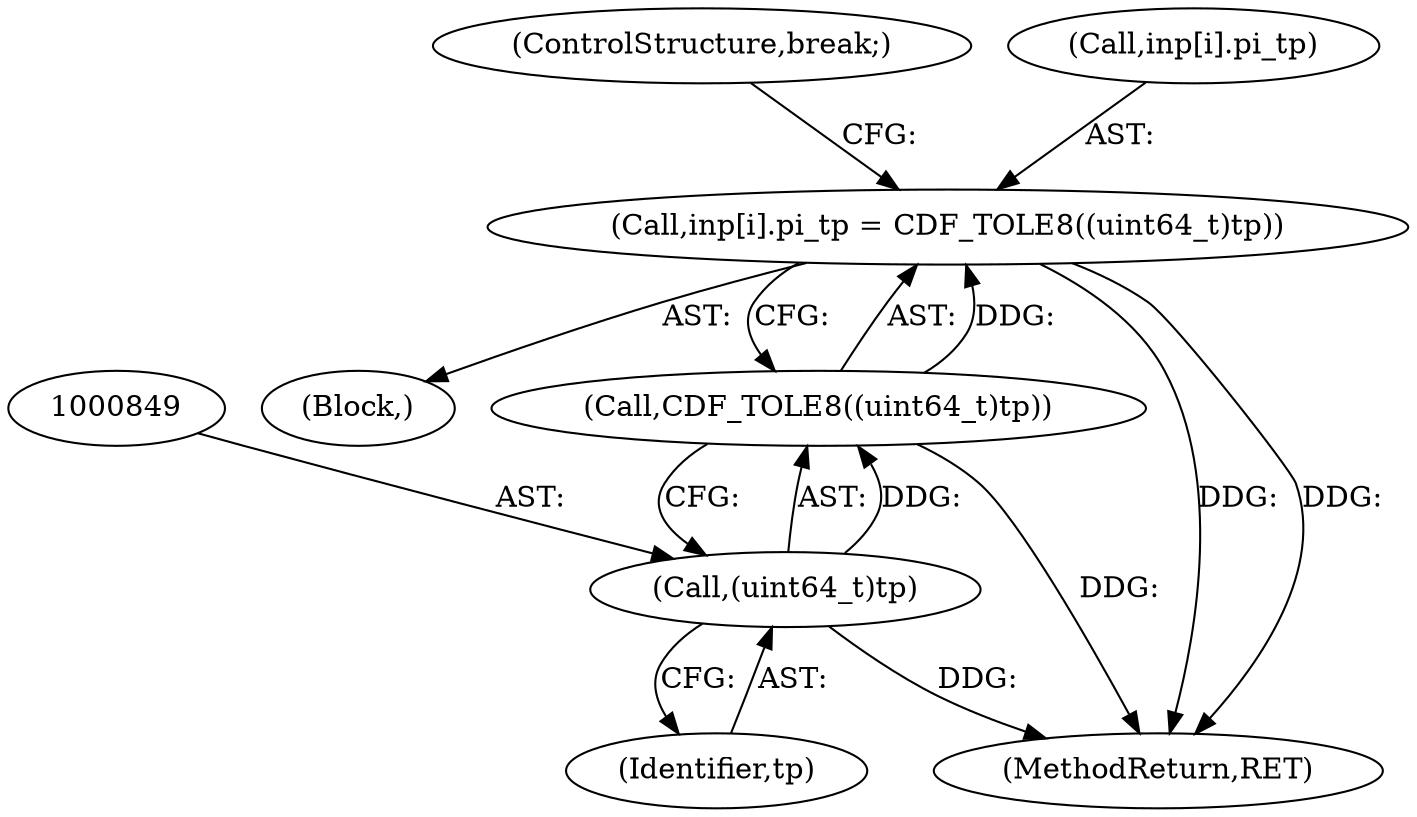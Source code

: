 digraph "0_php-src_0641e56be1af003aa02c7c6b0184466540637233@array" {
"1000841" [label="(Call,inp[i].pi_tp = CDF_TOLE8((uint64_t)tp))"];
"1000847" [label="(Call,CDF_TOLE8((uint64_t)tp))"];
"1000848" [label="(Call,(uint64_t)tp)"];
"1000847" [label="(Call,CDF_TOLE8((uint64_t)tp))"];
"1000850" [label="(Identifier,tp)"];
"1000851" [label="(ControlStructure,break;)"];
"1000848" [label="(Call,(uint64_t)tp)"];
"1000841" [label="(Call,inp[i].pi_tp = CDF_TOLE8((uint64_t)tp))"];
"1000431" [label="(Block,)"];
"1000842" [label="(Call,inp[i].pi_tp)"];
"1000883" [label="(MethodReturn,RET)"];
"1000841" -> "1000431"  [label="AST: "];
"1000841" -> "1000847"  [label="CFG: "];
"1000842" -> "1000841"  [label="AST: "];
"1000847" -> "1000841"  [label="AST: "];
"1000851" -> "1000841"  [label="CFG: "];
"1000841" -> "1000883"  [label="DDG: "];
"1000841" -> "1000883"  [label="DDG: "];
"1000847" -> "1000841"  [label="DDG: "];
"1000847" -> "1000848"  [label="CFG: "];
"1000848" -> "1000847"  [label="AST: "];
"1000847" -> "1000883"  [label="DDG: "];
"1000848" -> "1000847"  [label="DDG: "];
"1000848" -> "1000850"  [label="CFG: "];
"1000849" -> "1000848"  [label="AST: "];
"1000850" -> "1000848"  [label="AST: "];
"1000848" -> "1000883"  [label="DDG: "];
}
